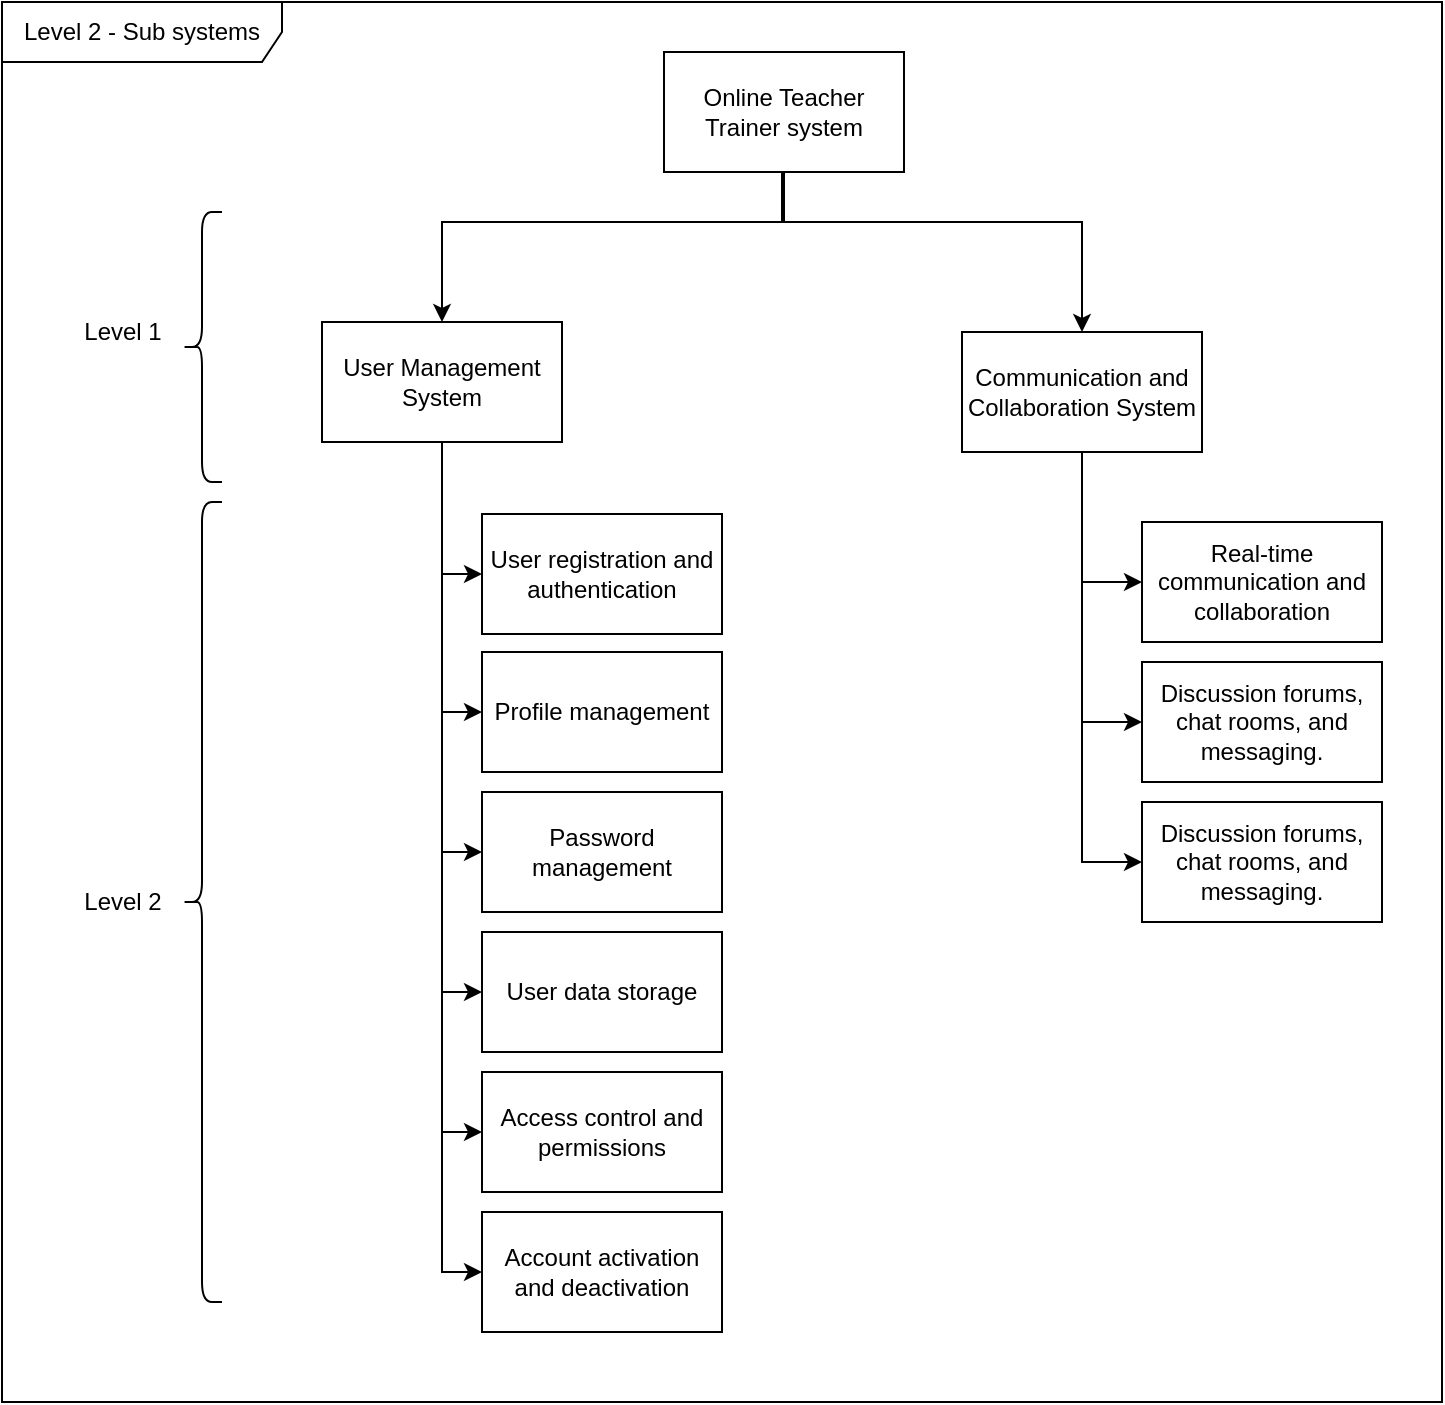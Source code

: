 <mxfile version="21.3.5" type="device">
  <diagram name="Page-1" id="qTA_YOAWyfbWpafh2N3F">
    <mxGraphModel dx="1050" dy="623" grid="1" gridSize="10" guides="1" tooltips="1" connect="1" arrows="1" fold="1" page="1" pageScale="1" pageWidth="827" pageHeight="1169" math="0" shadow="0">
      <root>
        <mxCell id="0" />
        <mxCell id="1" parent="0" />
        <mxCell id="i_B0SPoR_XHPY7qdFwwD-5" style="edgeStyle=orthogonalEdgeStyle;rounded=0;orthogonalLoop=1;jettySize=auto;html=1;entryX=0.5;entryY=0;entryDx=0;entryDy=0;" parent="1" source="i_B0SPoR_XHPY7qdFwwD-1" target="i_B0SPoR_XHPY7qdFwwD-3" edge="1">
          <mxGeometry relative="1" as="geometry">
            <Array as="points">
              <mxPoint x="430" y="210" />
              <mxPoint x="580" y="210" />
            </Array>
          </mxGeometry>
        </mxCell>
        <mxCell id="C2cPm4QwembAdfxZf4zH-2" style="edgeStyle=orthogonalEdgeStyle;rounded=0;orthogonalLoop=1;jettySize=auto;html=1;entryX=0.5;entryY=0;entryDx=0;entryDy=0;" edge="1" parent="1" source="i_B0SPoR_XHPY7qdFwwD-1" target="C2cPm4QwembAdfxZf4zH-1">
          <mxGeometry relative="1" as="geometry">
            <Array as="points">
              <mxPoint x="431" y="210" />
              <mxPoint x="260" y="210" />
            </Array>
          </mxGeometry>
        </mxCell>
        <mxCell id="i_B0SPoR_XHPY7qdFwwD-1" value="Online Teacher Trainer system" style="rounded=0;whiteSpace=wrap;html=1;" parent="1" vertex="1">
          <mxGeometry x="371" y="125" width="120" height="60" as="geometry" />
        </mxCell>
        <mxCell id="i_B0SPoR_XHPY7qdFwwD-2" value="User registration and authentication" style="rounded=0;whiteSpace=wrap;html=1;" parent="1" vertex="1">
          <mxGeometry x="280" y="356" width="120" height="60" as="geometry" />
        </mxCell>
        <mxCell id="i_B0SPoR_XHPY7qdFwwD-20" style="edgeStyle=orthogonalEdgeStyle;rounded=0;orthogonalLoop=1;jettySize=auto;html=1;entryX=0;entryY=0.5;entryDx=0;entryDy=0;" parent="1" source="i_B0SPoR_XHPY7qdFwwD-3" target="i_B0SPoR_XHPY7qdFwwD-9" edge="1">
          <mxGeometry relative="1" as="geometry" />
        </mxCell>
        <mxCell id="i_B0SPoR_XHPY7qdFwwD-21" style="edgeStyle=orthogonalEdgeStyle;rounded=0;orthogonalLoop=1;jettySize=auto;html=1;entryX=0;entryY=0.5;entryDx=0;entryDy=0;" parent="1" source="i_B0SPoR_XHPY7qdFwwD-3" target="i_B0SPoR_XHPY7qdFwwD-8" edge="1">
          <mxGeometry relative="1" as="geometry" />
        </mxCell>
        <mxCell id="i_B0SPoR_XHPY7qdFwwD-22" style="edgeStyle=orthogonalEdgeStyle;rounded=0;orthogonalLoop=1;jettySize=auto;html=1;entryX=0;entryY=0.5;entryDx=0;entryDy=0;" parent="1" source="i_B0SPoR_XHPY7qdFwwD-3" target="i_B0SPoR_XHPY7qdFwwD-7" edge="1">
          <mxGeometry relative="1" as="geometry" />
        </mxCell>
        <mxCell id="i_B0SPoR_XHPY7qdFwwD-3" value="Communication and Collaboration System" style="rounded=0;whiteSpace=wrap;html=1;" parent="1" vertex="1">
          <mxGeometry x="520" y="265" width="120" height="60" as="geometry" />
        </mxCell>
        <mxCell id="i_B0SPoR_XHPY7qdFwwD-6" value="Profile management" style="rounded=0;whiteSpace=wrap;html=1;" parent="1" vertex="1">
          <mxGeometry x="280" y="425" width="120" height="60" as="geometry" />
        </mxCell>
        <mxCell id="i_B0SPoR_XHPY7qdFwwD-7" value="Real-time communication and collaboration" style="rounded=0;whiteSpace=wrap;html=1;" parent="1" vertex="1">
          <mxGeometry x="610" y="360" width="120" height="60" as="geometry" />
        </mxCell>
        <mxCell id="i_B0SPoR_XHPY7qdFwwD-8" value="Discussion forums, chat rooms, and messaging." style="rounded=0;whiteSpace=wrap;html=1;" parent="1" vertex="1">
          <mxGeometry x="610" y="430" width="120" height="60" as="geometry" />
        </mxCell>
        <mxCell id="i_B0SPoR_XHPY7qdFwwD-9" value="Discussion forums, chat rooms, and messaging." style="rounded=0;whiteSpace=wrap;html=1;" parent="1" vertex="1">
          <mxGeometry x="610" y="500" width="120" height="60" as="geometry" />
        </mxCell>
        <mxCell id="i_B0SPoR_XHPY7qdFwwD-11" value="Password management" style="rounded=0;whiteSpace=wrap;html=1;" parent="1" vertex="1">
          <mxGeometry x="280" y="495" width="120" height="60" as="geometry" />
        </mxCell>
        <mxCell id="i_B0SPoR_XHPY7qdFwwD-12" value="User data storage" style="rounded=0;whiteSpace=wrap;html=1;" parent="1" vertex="1">
          <mxGeometry x="280" y="565" width="120" height="60" as="geometry" />
        </mxCell>
        <mxCell id="i_B0SPoR_XHPY7qdFwwD-13" value="Access control and permissions" style="rounded=0;whiteSpace=wrap;html=1;" parent="1" vertex="1">
          <mxGeometry x="280" y="635" width="120" height="60" as="geometry" />
        </mxCell>
        <mxCell id="i_B0SPoR_XHPY7qdFwwD-14" value="Account activation and deactivation" style="rounded=0;whiteSpace=wrap;html=1;" parent="1" vertex="1">
          <mxGeometry x="280" y="705" width="120" height="60" as="geometry" />
        </mxCell>
        <mxCell id="i_B0SPoR_XHPY7qdFwwD-23" value="" style="shape=curlyBracket;whiteSpace=wrap;html=1;rounded=1;labelPosition=left;verticalLabelPosition=middle;align=right;verticalAlign=middle;" parent="1" vertex="1">
          <mxGeometry x="130" y="205" width="20" height="135" as="geometry" />
        </mxCell>
        <mxCell id="i_B0SPoR_XHPY7qdFwwD-24" value="" style="shape=curlyBracket;whiteSpace=wrap;html=1;rounded=1;labelPosition=left;verticalLabelPosition=middle;align=right;verticalAlign=middle;" parent="1" vertex="1">
          <mxGeometry x="130" y="350" width="20" height="400" as="geometry" />
        </mxCell>
        <mxCell id="i_B0SPoR_XHPY7qdFwwD-25" value="Level 1" style="text;html=1;align=center;verticalAlign=middle;resizable=0;points=[];autosize=1;strokeColor=none;fillColor=none;" parent="1" vertex="1">
          <mxGeometry x="70" y="250" width="60" height="30" as="geometry" />
        </mxCell>
        <mxCell id="i_B0SPoR_XHPY7qdFwwD-26" value="Level 2" style="text;html=1;align=center;verticalAlign=middle;resizable=0;points=[];autosize=1;strokeColor=none;fillColor=none;" parent="1" vertex="1">
          <mxGeometry x="70" y="535" width="60" height="30" as="geometry" />
        </mxCell>
        <mxCell id="i_B0SPoR_XHPY7qdFwwD-27" value="Level 2 - Sub systems" style="shape=umlFrame;whiteSpace=wrap;html=1;pointerEvents=0;width=140;height=30;" parent="1" vertex="1">
          <mxGeometry x="40" y="100" width="720" height="700" as="geometry" />
        </mxCell>
        <mxCell id="C2cPm4QwembAdfxZf4zH-4" style="edgeStyle=orthogonalEdgeStyle;rounded=0;orthogonalLoop=1;jettySize=auto;html=1;entryX=0;entryY=0.5;entryDx=0;entryDy=0;" edge="1" parent="1" source="C2cPm4QwembAdfxZf4zH-1" target="i_B0SPoR_XHPY7qdFwwD-2">
          <mxGeometry relative="1" as="geometry" />
        </mxCell>
        <mxCell id="C2cPm4QwembAdfxZf4zH-5" style="edgeStyle=orthogonalEdgeStyle;rounded=0;orthogonalLoop=1;jettySize=auto;html=1;entryX=0;entryY=0.5;entryDx=0;entryDy=0;" edge="1" parent="1" source="C2cPm4QwembAdfxZf4zH-1" target="i_B0SPoR_XHPY7qdFwwD-6">
          <mxGeometry relative="1" as="geometry" />
        </mxCell>
        <mxCell id="C2cPm4QwembAdfxZf4zH-6" style="edgeStyle=orthogonalEdgeStyle;rounded=0;orthogonalLoop=1;jettySize=auto;html=1;entryX=0;entryY=0.5;entryDx=0;entryDy=0;" edge="1" parent="1" source="C2cPm4QwembAdfxZf4zH-1" target="i_B0SPoR_XHPY7qdFwwD-11">
          <mxGeometry relative="1" as="geometry" />
        </mxCell>
        <mxCell id="C2cPm4QwembAdfxZf4zH-7" style="edgeStyle=orthogonalEdgeStyle;rounded=0;orthogonalLoop=1;jettySize=auto;html=1;entryX=0;entryY=0.5;entryDx=0;entryDy=0;" edge="1" parent="1" source="C2cPm4QwembAdfxZf4zH-1" target="i_B0SPoR_XHPY7qdFwwD-12">
          <mxGeometry relative="1" as="geometry" />
        </mxCell>
        <mxCell id="C2cPm4QwembAdfxZf4zH-8" style="edgeStyle=orthogonalEdgeStyle;rounded=0;orthogonalLoop=1;jettySize=auto;html=1;entryX=0;entryY=0.5;entryDx=0;entryDy=0;" edge="1" parent="1" source="C2cPm4QwembAdfxZf4zH-1" target="i_B0SPoR_XHPY7qdFwwD-13">
          <mxGeometry relative="1" as="geometry" />
        </mxCell>
        <mxCell id="C2cPm4QwembAdfxZf4zH-9" style="edgeStyle=orthogonalEdgeStyle;rounded=0;orthogonalLoop=1;jettySize=auto;html=1;entryX=0;entryY=0.5;entryDx=0;entryDy=0;" edge="1" parent="1" source="C2cPm4QwembAdfxZf4zH-1" target="i_B0SPoR_XHPY7qdFwwD-14">
          <mxGeometry relative="1" as="geometry" />
        </mxCell>
        <mxCell id="C2cPm4QwembAdfxZf4zH-1" value="User Management System" style="rounded=0;whiteSpace=wrap;html=1;" vertex="1" parent="1">
          <mxGeometry x="200" y="260" width="120" height="60" as="geometry" />
        </mxCell>
      </root>
    </mxGraphModel>
  </diagram>
</mxfile>

